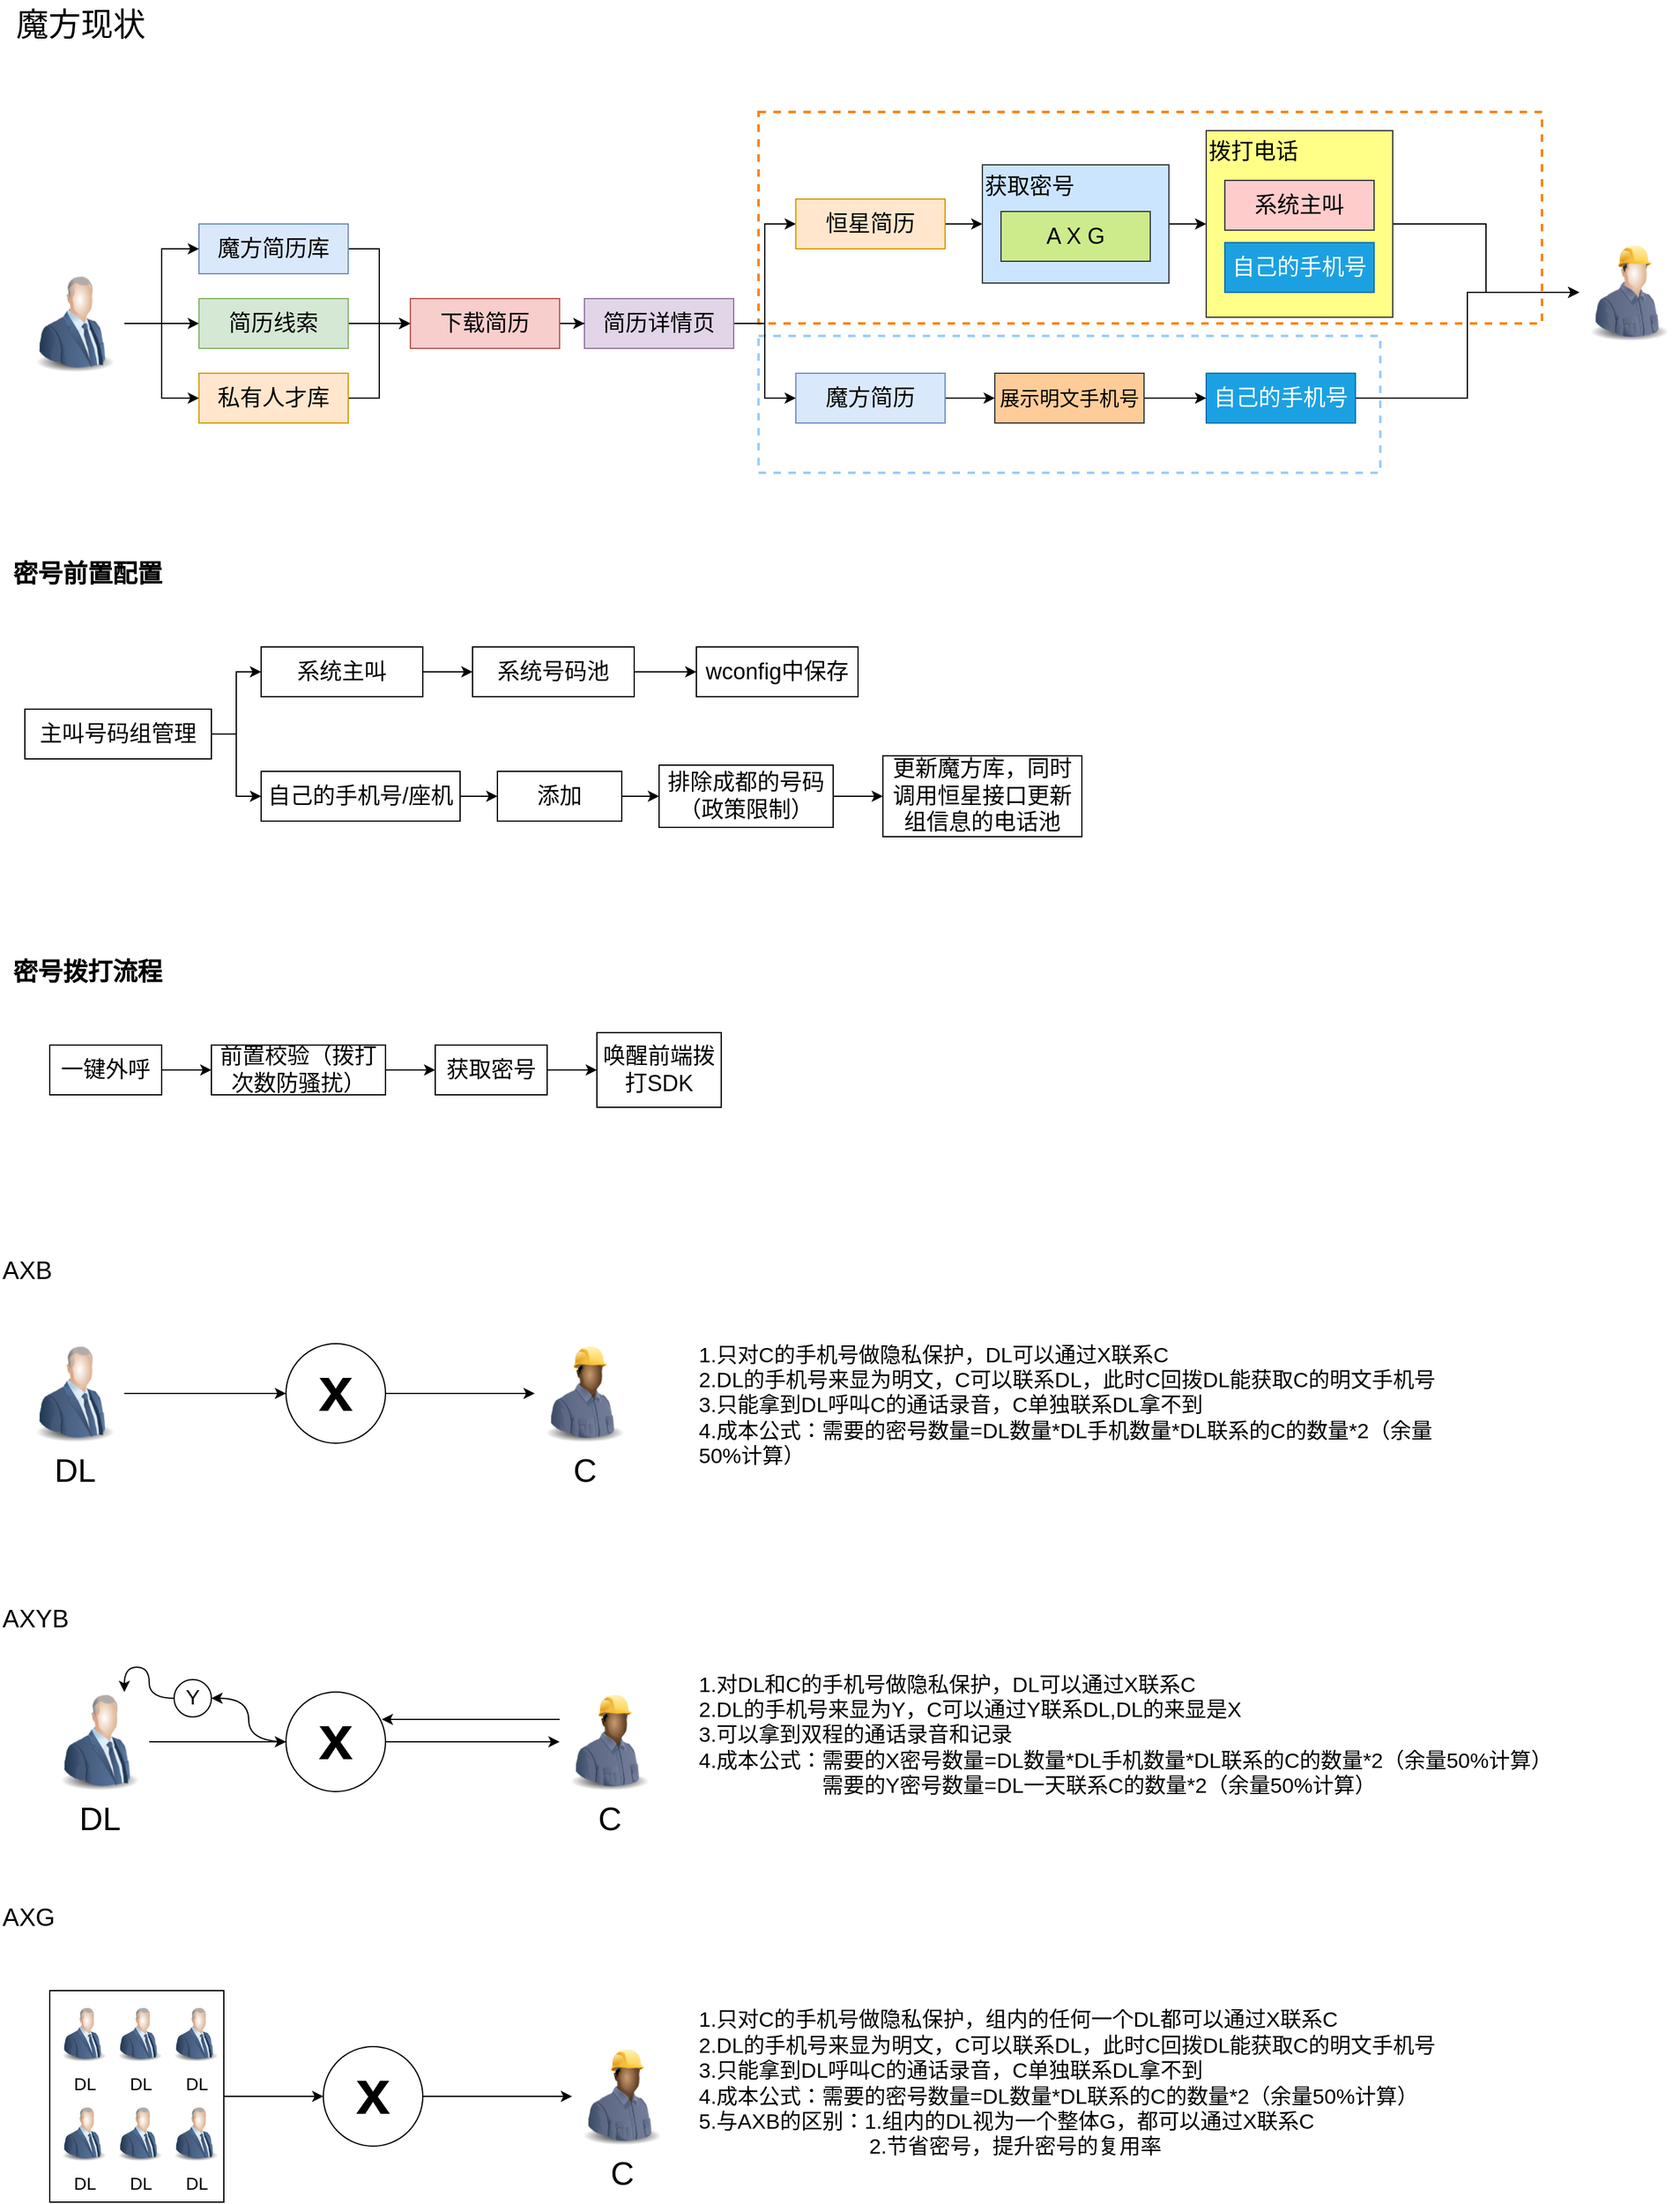 <mxfile version="24.2.1" type="github">
  <diagram name="第 1 页" id="c8fIhuiG2VhrQn8hY_Cm">
    <mxGraphModel dx="1834" dy="1586" grid="1" gridSize="10" guides="1" tooltips="1" connect="1" arrows="1" fold="1" page="0" pageScale="1" pageWidth="827" pageHeight="1169" math="0" shadow="0">
      <root>
        <mxCell id="0" />
        <mxCell id="1" parent="0" />
        <mxCell id="OGyPYaXYTlwn-IDak6KF-35" style="edgeStyle=orthogonalEdgeStyle;rounded=0;orthogonalLoop=1;jettySize=auto;html=1;entryX=0;entryY=0.5;entryDx=0;entryDy=0;" edge="1" parent="1" source="OGyPYaXYTlwn-IDak6KF-34" target="OGyPYaXYTlwn-IDak6KF-27">
          <mxGeometry relative="1" as="geometry" />
        </mxCell>
        <mxCell id="OGyPYaXYTlwn-IDak6KF-34" value="" style="rounded=0;whiteSpace=wrap;html=1;" vertex="1" parent="1">
          <mxGeometry x="-280" y="960" width="140" height="170" as="geometry" />
        </mxCell>
        <mxCell id="uIM-vCdFYYvPqXACWQKx-59" value="" style="rounded=0;whiteSpace=wrap;html=1;dashed=1;strokeColor=#99CCFF;strokeWidth=2;" parent="1" vertex="1">
          <mxGeometry x="290" y="-370" width="500" height="110" as="geometry" />
        </mxCell>
        <mxCell id="uIM-vCdFYYvPqXACWQKx-58" value="" style="rounded=0;whiteSpace=wrap;html=1;dashed=1;strokeColor=#FF8000;strokeWidth=2;" parent="1" vertex="1">
          <mxGeometry x="290" y="-550" width="630" height="170" as="geometry" />
        </mxCell>
        <mxCell id="uIM-vCdFYYvPqXACWQKx-68" style="edgeStyle=orthogonalEdgeStyle;rounded=0;orthogonalLoop=1;jettySize=auto;html=1;entryX=0;entryY=0.5;entryDx=0;entryDy=0;" parent="1" source="uIM-vCdFYYvPqXACWQKx-2" target="uIM-vCdFYYvPqXACWQKx-65" edge="1">
          <mxGeometry relative="1" as="geometry" />
        </mxCell>
        <mxCell id="uIM-vCdFYYvPqXACWQKx-69" style="edgeStyle=orthogonalEdgeStyle;rounded=0;orthogonalLoop=1;jettySize=auto;html=1;entryX=0;entryY=0.5;entryDx=0;entryDy=0;" parent="1" source="uIM-vCdFYYvPqXACWQKx-2" target="uIM-vCdFYYvPqXACWQKx-67" edge="1">
          <mxGeometry relative="1" as="geometry" />
        </mxCell>
        <mxCell id="uIM-vCdFYYvPqXACWQKx-2" value="主叫号码组管理" style="rounded=0;whiteSpace=wrap;html=1;fontSize=18;" parent="1" vertex="1">
          <mxGeometry x="-300" y="-70" width="150" height="40" as="geometry" />
        </mxCell>
        <mxCell id="uIM-vCdFYYvPqXACWQKx-27" style="edgeStyle=orthogonalEdgeStyle;rounded=0;orthogonalLoop=1;jettySize=auto;html=1;entryX=0;entryY=0.5;entryDx=0;entryDy=0;" parent="1" source="uIM-vCdFYYvPqXACWQKx-7" target="uIM-vCdFYYvPqXACWQKx-25" edge="1">
          <mxGeometry relative="1" as="geometry" />
        </mxCell>
        <mxCell id="uIM-vCdFYYvPqXACWQKx-7" value="魔方简历库" style="rounded=0;whiteSpace=wrap;html=1;fontSize=18;fillColor=#dae8fc;strokeColor=#6c8ebf;" parent="1" vertex="1">
          <mxGeometry x="-160" y="-460" width="120" height="40" as="geometry" />
        </mxCell>
        <mxCell id="uIM-vCdFYYvPqXACWQKx-10" style="edgeStyle=orthogonalEdgeStyle;rounded=0;orthogonalLoop=1;jettySize=auto;html=1;entryX=0;entryY=0.5;entryDx=0;entryDy=0;" parent="1" source="uIM-vCdFYYvPqXACWQKx-9" target="uIM-vCdFYYvPqXACWQKx-7" edge="1">
          <mxGeometry relative="1" as="geometry" />
        </mxCell>
        <mxCell id="uIM-vCdFYYvPqXACWQKx-12" style="edgeStyle=orthogonalEdgeStyle;rounded=0;orthogonalLoop=1;jettySize=auto;html=1;entryX=0;entryY=0.5;entryDx=0;entryDy=0;" parent="1" source="uIM-vCdFYYvPqXACWQKx-9" target="uIM-vCdFYYvPqXACWQKx-11" edge="1">
          <mxGeometry relative="1" as="geometry" />
        </mxCell>
        <mxCell id="uIM-vCdFYYvPqXACWQKx-63" style="edgeStyle=orthogonalEdgeStyle;rounded=0;orthogonalLoop=1;jettySize=auto;html=1;entryX=0;entryY=0.5;entryDx=0;entryDy=0;" parent="1" source="uIM-vCdFYYvPqXACWQKx-9" target="uIM-vCdFYYvPqXACWQKx-62" edge="1">
          <mxGeometry relative="1" as="geometry" />
        </mxCell>
        <mxCell id="uIM-vCdFYYvPqXACWQKx-9" value="" style="image;html=1;image=img/lib/clip_art/people/Suit_Man_Blue_128x128.png" parent="1" vertex="1">
          <mxGeometry x="-300" y="-420" width="80" height="80" as="geometry" />
        </mxCell>
        <mxCell id="uIM-vCdFYYvPqXACWQKx-28" style="edgeStyle=orthogonalEdgeStyle;rounded=0;orthogonalLoop=1;jettySize=auto;html=1;entryX=0;entryY=0.5;entryDx=0;entryDy=0;" parent="1" source="uIM-vCdFYYvPqXACWQKx-11" target="uIM-vCdFYYvPqXACWQKx-25" edge="1">
          <mxGeometry relative="1" as="geometry" />
        </mxCell>
        <mxCell id="uIM-vCdFYYvPqXACWQKx-11" value="私有人才库" style="rounded=0;whiteSpace=wrap;html=1;fontSize=18;fillColor=#ffe6cc;strokeColor=#d79b00;" parent="1" vertex="1">
          <mxGeometry x="-160" y="-340" width="120" height="40" as="geometry" />
        </mxCell>
        <mxCell id="uIM-vCdFYYvPqXACWQKx-23" style="edgeStyle=orthogonalEdgeStyle;rounded=0;orthogonalLoop=1;jettySize=auto;html=1;entryX=0;entryY=0.5;entryDx=0;entryDy=0;" parent="1" source="uIM-vCdFYYvPqXACWQKx-13" target="uIM-vCdFYYvPqXACWQKx-22" edge="1">
          <mxGeometry relative="1" as="geometry" />
        </mxCell>
        <mxCell id="uIM-vCdFYYvPqXACWQKx-24" style="edgeStyle=orthogonalEdgeStyle;rounded=0;orthogonalLoop=1;jettySize=auto;html=1;entryX=0;entryY=0.5;entryDx=0;entryDy=0;" parent="1" source="uIM-vCdFYYvPqXACWQKx-13" target="uIM-vCdFYYvPqXACWQKx-19" edge="1">
          <mxGeometry relative="1" as="geometry" />
        </mxCell>
        <mxCell id="uIM-vCdFYYvPqXACWQKx-13" value="简历详情页" style="rounded=0;whiteSpace=wrap;html=1;fontSize=18;fillColor=#e1d5e7;strokeColor=#9673a6;" parent="1" vertex="1">
          <mxGeometry x="150" y="-400" width="120" height="40" as="geometry" />
        </mxCell>
        <mxCell id="uIM-vCdFYYvPqXACWQKx-30" value="" style="edgeStyle=orthogonalEdgeStyle;rounded=0;orthogonalLoop=1;jettySize=auto;html=1;" parent="1" source="uIM-vCdFYYvPqXACWQKx-19" target="uIM-vCdFYYvPqXACWQKx-29" edge="1">
          <mxGeometry relative="1" as="geometry" />
        </mxCell>
        <mxCell id="uIM-vCdFYYvPqXACWQKx-19" value="恒星简历" style="rounded=0;whiteSpace=wrap;html=1;fontSize=18;fillColor=#ffe6cc;strokeColor=#d79b00;" parent="1" vertex="1">
          <mxGeometry x="320" y="-480" width="120" height="40" as="geometry" />
        </mxCell>
        <mxCell id="uIM-vCdFYYvPqXACWQKx-34" value="" style="edgeStyle=orthogonalEdgeStyle;rounded=0;orthogonalLoop=1;jettySize=auto;html=1;" parent="1" source="uIM-vCdFYYvPqXACWQKx-22" target="uIM-vCdFYYvPqXACWQKx-33" edge="1">
          <mxGeometry relative="1" as="geometry" />
        </mxCell>
        <mxCell id="uIM-vCdFYYvPqXACWQKx-22" value="魔方简历" style="rounded=0;whiteSpace=wrap;html=1;fontSize=18;fillColor=#dae8fc;strokeColor=#6c8ebf;" parent="1" vertex="1">
          <mxGeometry x="320" y="-340" width="120" height="40" as="geometry" />
        </mxCell>
        <mxCell id="uIM-vCdFYYvPqXACWQKx-26" style="edgeStyle=orthogonalEdgeStyle;rounded=0;orthogonalLoop=1;jettySize=auto;html=1;entryX=0;entryY=0.5;entryDx=0;entryDy=0;" parent="1" source="uIM-vCdFYYvPqXACWQKx-25" target="uIM-vCdFYYvPqXACWQKx-13" edge="1">
          <mxGeometry relative="1" as="geometry" />
        </mxCell>
        <mxCell id="uIM-vCdFYYvPqXACWQKx-25" value="下载简历" style="rounded=0;whiteSpace=wrap;html=1;fontSize=18;fillColor=#f8cecc;strokeColor=#b85450;" parent="1" vertex="1">
          <mxGeometry x="10" y="-400" width="120" height="40" as="geometry" />
        </mxCell>
        <mxCell id="uIM-vCdFYYvPqXACWQKx-37" style="edgeStyle=orthogonalEdgeStyle;rounded=0;orthogonalLoop=1;jettySize=auto;html=1;entryX=0;entryY=0.5;entryDx=0;entryDy=0;" parent="1" source="uIM-vCdFYYvPqXACWQKx-29" target="uIM-vCdFYYvPqXACWQKx-31" edge="1">
          <mxGeometry relative="1" as="geometry" />
        </mxCell>
        <mxCell id="uIM-vCdFYYvPqXACWQKx-29" value="获取密号" style="rounded=0;whiteSpace=wrap;html=1;fontSize=18;align=left;verticalAlign=top;fillColor=#cce5ff;strokeColor=#36393d;" parent="1" vertex="1">
          <mxGeometry x="470" y="-507.5" width="150" height="95" as="geometry" />
        </mxCell>
        <mxCell id="uIM-vCdFYYvPqXACWQKx-56" style="edgeStyle=orthogonalEdgeStyle;rounded=0;orthogonalLoop=1;jettySize=auto;html=1;" parent="1" source="uIM-vCdFYYvPqXACWQKx-31" target="uIM-vCdFYYvPqXACWQKx-55" edge="1">
          <mxGeometry relative="1" as="geometry" />
        </mxCell>
        <mxCell id="uIM-vCdFYYvPqXACWQKx-31" value="拨打电话" style="rounded=0;whiteSpace=wrap;html=1;fontSize=18;verticalAlign=top;align=left;fillColor=#ffff88;strokeColor=#36393d;" parent="1" vertex="1">
          <mxGeometry x="650" y="-535" width="150" height="150" as="geometry" />
        </mxCell>
        <mxCell id="uIM-vCdFYYvPqXACWQKx-50" style="edgeStyle=orthogonalEdgeStyle;rounded=0;orthogonalLoop=1;jettySize=auto;html=1;entryX=0;entryY=0.5;entryDx=0;entryDy=0;" parent="1" source="uIM-vCdFYYvPqXACWQKx-33" target="uIM-vCdFYYvPqXACWQKx-49" edge="1">
          <mxGeometry relative="1" as="geometry" />
        </mxCell>
        <mxCell id="uIM-vCdFYYvPqXACWQKx-33" value="展示明文手机号" style="rounded=0;whiteSpace=wrap;html=1;fontSize=16;fillColor=#ffcc99;strokeColor=#36393d;" parent="1" vertex="1">
          <mxGeometry x="480" y="-340" width="120" height="40" as="geometry" />
        </mxCell>
        <mxCell id="uIM-vCdFYYvPqXACWQKx-57" style="edgeStyle=orthogonalEdgeStyle;rounded=0;orthogonalLoop=1;jettySize=auto;html=1;entryX=0;entryY=0.5;entryDx=0;entryDy=0;" parent="1" source="uIM-vCdFYYvPqXACWQKx-49" target="uIM-vCdFYYvPqXACWQKx-55" edge="1">
          <mxGeometry relative="1" as="geometry" />
        </mxCell>
        <mxCell id="uIM-vCdFYYvPqXACWQKx-49" value="自己的手机号" style="rounded=0;whiteSpace=wrap;html=1;fontSize=18;fillColor=#1ba1e2;strokeColor=#006EAF;fontColor=#ffffff;" parent="1" vertex="1">
          <mxGeometry x="650" y="-340" width="120" height="40" as="geometry" />
        </mxCell>
        <mxCell id="uIM-vCdFYYvPqXACWQKx-51" value="系统主叫" style="rounded=0;whiteSpace=wrap;html=1;fontSize=18;fillColor=#ffcccc;strokeColor=#36393d;" parent="1" vertex="1">
          <mxGeometry x="665" y="-495" width="120" height="40" as="geometry" />
        </mxCell>
        <mxCell id="uIM-vCdFYYvPqXACWQKx-52" value="自己的手机号" style="rounded=0;whiteSpace=wrap;html=1;fontSize=18;fillColor=#1ba1e2;strokeColor=#006EAF;fontColor=#ffffff;" parent="1" vertex="1">
          <mxGeometry x="665" y="-445" width="120" height="40" as="geometry" />
        </mxCell>
        <mxCell id="uIM-vCdFYYvPqXACWQKx-55" value="" style="image;html=1;image=img/lib/clip_art/people/Construction_Worker_Man_128x128.png" parent="1" vertex="1">
          <mxGeometry x="950" y="-445" width="80" height="80" as="geometry" />
        </mxCell>
        <mxCell id="uIM-vCdFYYvPqXACWQKx-60" value="魔方现状" style="text;html=1;strokeColor=none;fillColor=none;align=center;verticalAlign=middle;whiteSpace=wrap;rounded=0;fontSize=26;" parent="1" vertex="1">
          <mxGeometry x="-320" y="-640" width="130" height="40" as="geometry" />
        </mxCell>
        <mxCell id="uIM-vCdFYYvPqXACWQKx-61" value="A X G" style="rounded=0;whiteSpace=wrap;html=1;fontSize=18;fillColor=#cdeb8b;strokeColor=#36393d;" parent="1" vertex="1">
          <mxGeometry x="485" y="-470" width="120" height="40" as="geometry" />
        </mxCell>
        <mxCell id="uIM-vCdFYYvPqXACWQKx-64" style="edgeStyle=orthogonalEdgeStyle;rounded=0;orthogonalLoop=1;jettySize=auto;html=1;" parent="1" source="uIM-vCdFYYvPqXACWQKx-62" edge="1">
          <mxGeometry relative="1" as="geometry">
            <mxPoint x="10" y="-380" as="targetPoint" />
          </mxGeometry>
        </mxCell>
        <mxCell id="uIM-vCdFYYvPqXACWQKx-62" value="简历线索" style="rounded=0;whiteSpace=wrap;html=1;fontSize=18;fillColor=#d5e8d4;strokeColor=#82b366;" parent="1" vertex="1">
          <mxGeometry x="-160" y="-400" width="120" height="40" as="geometry" />
        </mxCell>
        <mxCell id="uIM-vCdFYYvPqXACWQKx-77" value="" style="edgeStyle=orthogonalEdgeStyle;rounded=0;orthogonalLoop=1;jettySize=auto;html=1;" parent="1" source="uIM-vCdFYYvPqXACWQKx-65" target="uIM-vCdFYYvPqXACWQKx-76" edge="1">
          <mxGeometry relative="1" as="geometry" />
        </mxCell>
        <mxCell id="uIM-vCdFYYvPqXACWQKx-65" value="系统主叫" style="rounded=0;whiteSpace=wrap;html=1;fontSize=18;" parent="1" vertex="1">
          <mxGeometry x="-110" y="-120" width="130" height="40" as="geometry" />
        </mxCell>
        <mxCell id="uIM-vCdFYYvPqXACWQKx-71" value="" style="edgeStyle=orthogonalEdgeStyle;rounded=0;orthogonalLoop=1;jettySize=auto;html=1;" parent="1" source="uIM-vCdFYYvPqXACWQKx-67" target="uIM-vCdFYYvPqXACWQKx-70" edge="1">
          <mxGeometry relative="1" as="geometry" />
        </mxCell>
        <mxCell id="uIM-vCdFYYvPqXACWQKx-67" value="自己的手机号/座机" style="rounded=0;whiteSpace=wrap;html=1;fontSize=18;" parent="1" vertex="1">
          <mxGeometry x="-110" y="-20" width="160" height="40" as="geometry" />
        </mxCell>
        <mxCell id="uIM-vCdFYYvPqXACWQKx-73" value="" style="edgeStyle=orthogonalEdgeStyle;rounded=0;orthogonalLoop=1;jettySize=auto;html=1;" parent="1" source="uIM-vCdFYYvPqXACWQKx-70" target="uIM-vCdFYYvPqXACWQKx-72" edge="1">
          <mxGeometry relative="1" as="geometry" />
        </mxCell>
        <mxCell id="uIM-vCdFYYvPqXACWQKx-70" value="添加" style="rounded=0;whiteSpace=wrap;html=1;fontSize=18;" parent="1" vertex="1">
          <mxGeometry x="80" y="-20" width="100" height="40" as="geometry" />
        </mxCell>
        <mxCell id="uIM-vCdFYYvPqXACWQKx-75" value="" style="edgeStyle=orthogonalEdgeStyle;rounded=0;orthogonalLoop=1;jettySize=auto;html=1;" parent="1" source="uIM-vCdFYYvPqXACWQKx-72" target="uIM-vCdFYYvPqXACWQKx-74" edge="1">
          <mxGeometry relative="1" as="geometry" />
        </mxCell>
        <mxCell id="uIM-vCdFYYvPqXACWQKx-72" value="排除成都的号码（政策限制）" style="rounded=0;whiteSpace=wrap;html=1;fontSize=18;" parent="1" vertex="1">
          <mxGeometry x="210" y="-25" width="140" height="50" as="geometry" />
        </mxCell>
        <mxCell id="uIM-vCdFYYvPqXACWQKx-74" value="更新魔方库，同时调用恒星接口更新组信息的电话池" style="rounded=0;whiteSpace=wrap;html=1;fontSize=18;" parent="1" vertex="1">
          <mxGeometry x="390" y="-32.5" width="160" height="65" as="geometry" />
        </mxCell>
        <mxCell id="uIM-vCdFYYvPqXACWQKx-79" value="" style="edgeStyle=orthogonalEdgeStyle;rounded=0;orthogonalLoop=1;jettySize=auto;html=1;" parent="1" source="uIM-vCdFYYvPqXACWQKx-76" target="uIM-vCdFYYvPqXACWQKx-78" edge="1">
          <mxGeometry relative="1" as="geometry" />
        </mxCell>
        <mxCell id="uIM-vCdFYYvPqXACWQKx-76" value="系统号码池" style="rounded=0;whiteSpace=wrap;html=1;fontSize=18;" parent="1" vertex="1">
          <mxGeometry x="60" y="-120" width="130" height="40" as="geometry" />
        </mxCell>
        <mxCell id="uIM-vCdFYYvPqXACWQKx-78" value="wconfig中保存" style="rounded=0;whiteSpace=wrap;html=1;fontSize=18;" parent="1" vertex="1">
          <mxGeometry x="240" y="-120" width="130" height="40" as="geometry" />
        </mxCell>
        <mxCell id="uIM-vCdFYYvPqXACWQKx-80" value="密号前置配置" style="text;html=1;align=center;verticalAlign=middle;resizable=0;points=[];autosize=1;strokeColor=none;fillColor=none;fontSize=20;fontStyle=1" parent="1" vertex="1">
          <mxGeometry x="-320" y="-200" width="140" height="40" as="geometry" />
        </mxCell>
        <mxCell id="uIM-vCdFYYvPqXACWQKx-81" value="密号拨打流程" style="text;html=1;align=center;verticalAlign=middle;resizable=0;points=[];autosize=1;strokeColor=none;fillColor=none;fontSize=20;fontStyle=1" parent="1" vertex="1">
          <mxGeometry x="-320" y="120" width="140" height="40" as="geometry" />
        </mxCell>
        <mxCell id="uIM-vCdFYYvPqXACWQKx-85" value="" style="edgeStyle=orthogonalEdgeStyle;rounded=0;orthogonalLoop=1;jettySize=auto;html=1;" parent="1" source="uIM-vCdFYYvPqXACWQKx-83" target="uIM-vCdFYYvPqXACWQKx-84" edge="1">
          <mxGeometry relative="1" as="geometry" />
        </mxCell>
        <mxCell id="uIM-vCdFYYvPqXACWQKx-83" value="一键外呼" style="rounded=0;whiteSpace=wrap;html=1;fontSize=18;" parent="1" vertex="1">
          <mxGeometry x="-280" y="200" width="90" height="40" as="geometry" />
        </mxCell>
        <mxCell id="uIM-vCdFYYvPqXACWQKx-87" value="" style="edgeStyle=orthogonalEdgeStyle;rounded=0;orthogonalLoop=1;jettySize=auto;html=1;" parent="1" source="uIM-vCdFYYvPqXACWQKx-84" target="uIM-vCdFYYvPqXACWQKx-86" edge="1">
          <mxGeometry relative="1" as="geometry" />
        </mxCell>
        <mxCell id="uIM-vCdFYYvPqXACWQKx-84" value="前置校验（拨打次数防骚扰）" style="rounded=0;whiteSpace=wrap;html=1;fontSize=18;" parent="1" vertex="1">
          <mxGeometry x="-150" y="200" width="140" height="40" as="geometry" />
        </mxCell>
        <mxCell id="uIM-vCdFYYvPqXACWQKx-89" value="" style="edgeStyle=orthogonalEdgeStyle;rounded=0;orthogonalLoop=1;jettySize=auto;html=1;" parent="1" source="uIM-vCdFYYvPqXACWQKx-86" target="uIM-vCdFYYvPqXACWQKx-88" edge="1">
          <mxGeometry relative="1" as="geometry" />
        </mxCell>
        <mxCell id="uIM-vCdFYYvPqXACWQKx-86" value="获取密号" style="rounded=0;whiteSpace=wrap;html=1;fontSize=18;" parent="1" vertex="1">
          <mxGeometry x="30" y="200" width="90" height="40" as="geometry" />
        </mxCell>
        <mxCell id="uIM-vCdFYYvPqXACWQKx-88" value="唤醒前端拨打SDK" style="rounded=0;whiteSpace=wrap;html=1;fontSize=18;" parent="1" vertex="1">
          <mxGeometry x="160" y="190" width="100" height="60" as="geometry" />
        </mxCell>
        <mxCell id="uIM-vCdFYYvPqXACWQKx-90" value="AXB" style="text;html=1;align=left;verticalAlign=middle;resizable=0;points=[];autosize=1;strokeColor=none;fillColor=none;fontSize=20;" parent="1" vertex="1">
          <mxGeometry x="-320" y="360" width="60" height="40" as="geometry" />
        </mxCell>
        <mxCell id="uIM-vCdFYYvPqXACWQKx-91" value="AXYB" style="text;html=1;align=left;verticalAlign=middle;resizable=0;points=[];autosize=1;strokeColor=none;fillColor=none;fontSize=20;" parent="1" vertex="1">
          <mxGeometry x="-320" y="640" width="80" height="40" as="geometry" />
        </mxCell>
        <mxCell id="uIM-vCdFYYvPqXACWQKx-93" value="AXG" style="text;html=1;align=left;verticalAlign=middle;resizable=0;points=[];autosize=1;strokeColor=none;fillColor=none;fontSize=20;" parent="1" vertex="1">
          <mxGeometry x="-320" y="880" width="70" height="40" as="geometry" />
        </mxCell>
        <mxCell id="OGyPYaXYTlwn-IDak6KF-4" style="edgeStyle=orthogonalEdgeStyle;rounded=0;orthogonalLoop=1;jettySize=auto;html=1;entryX=0;entryY=0.5;entryDx=0;entryDy=0;" edge="1" parent="1" source="OGyPYaXYTlwn-IDak6KF-1" target="OGyPYaXYTlwn-IDak6KF-3">
          <mxGeometry relative="1" as="geometry" />
        </mxCell>
        <mxCell id="OGyPYaXYTlwn-IDak6KF-1" value="DL" style="image;html=1;image=img/lib/clip_art/people/Suit_Man_Blue_128x128.png;fontSize=26;" vertex="1" parent="1">
          <mxGeometry x="-300" y="440" width="80" height="80" as="geometry" />
        </mxCell>
        <mxCell id="OGyPYaXYTlwn-IDak6KF-2" value="C" style="image;html=1;image=img/lib/clip_art/people/Construction_Worker_Man_Black_128x128.png;fontSize=26;" vertex="1" parent="1">
          <mxGeometry x="110" y="440" width="80" height="80" as="geometry" />
        </mxCell>
        <mxCell id="OGyPYaXYTlwn-IDak6KF-5" style="edgeStyle=orthogonalEdgeStyle;rounded=0;orthogonalLoop=1;jettySize=auto;html=1;" edge="1" parent="1" source="OGyPYaXYTlwn-IDak6KF-3" target="OGyPYaXYTlwn-IDak6KF-2">
          <mxGeometry relative="1" as="geometry" />
        </mxCell>
        <mxCell id="OGyPYaXYTlwn-IDak6KF-3" value="x" style="ellipse;whiteSpace=wrap;html=1;aspect=fixed;fontSize=50;fontStyle=1;align=center;verticalAlign=top;" vertex="1" parent="1">
          <mxGeometry x="-90" y="440" width="80" height="80" as="geometry" />
        </mxCell>
        <mxCell id="OGyPYaXYTlwn-IDak6KF-7" value="1.只对C的手机号做隐私保护，DL可以通过X联系C&lt;br style=&quot;font-size: 17px;&quot;&gt;2.DL的手机号来显为明文，C可以联系DL，此时C回拨DL能获取C的明文手机号&lt;br&gt;3.只能拿到DL呼叫C的通话录音，C单独联系DL拿不到&lt;div&gt;4.成本公式：需要的密号数量=DL数量*DL手机数量*DL联系的C的数量*2（余量50%计算）&lt;/div&gt;" style="text;html=1;align=left;verticalAlign=middle;whiteSpace=wrap;rounded=0;fontSize=17;" vertex="1" parent="1">
          <mxGeometry x="240" y="440" width="610" height="100" as="geometry" />
        </mxCell>
        <mxCell id="OGyPYaXYTlwn-IDak6KF-8" style="edgeStyle=orthogonalEdgeStyle;rounded=0;orthogonalLoop=1;jettySize=auto;html=1;entryX=0;entryY=0.5;entryDx=0;entryDy=0;" edge="1" parent="1" source="OGyPYaXYTlwn-IDak6KF-9" target="OGyPYaXYTlwn-IDak6KF-12">
          <mxGeometry relative="1" as="geometry" />
        </mxCell>
        <mxCell id="OGyPYaXYTlwn-IDak6KF-9" value="DL" style="image;html=1;image=img/lib/clip_art/people/Suit_Man_Blue_128x128.png;fontSize=26;" vertex="1" parent="1">
          <mxGeometry x="-280" y="720" width="80" height="80" as="geometry" />
        </mxCell>
        <mxCell id="OGyPYaXYTlwn-IDak6KF-10" value="C" style="image;html=1;image=img/lib/clip_art/people/Construction_Worker_Man_Black_128x128.png;fontSize=26;" vertex="1" parent="1">
          <mxGeometry x="130" y="720" width="80" height="80" as="geometry" />
        </mxCell>
        <mxCell id="OGyPYaXYTlwn-IDak6KF-11" style="edgeStyle=orthogonalEdgeStyle;rounded=0;orthogonalLoop=1;jettySize=auto;html=1;" edge="1" parent="1" source="OGyPYaXYTlwn-IDak6KF-12" target="OGyPYaXYTlwn-IDak6KF-10">
          <mxGeometry relative="1" as="geometry" />
        </mxCell>
        <mxCell id="OGyPYaXYTlwn-IDak6KF-15" style="edgeStyle=orthogonalEdgeStyle;rounded=0;orthogonalLoop=1;jettySize=auto;html=1;entryX=1;entryY=0.5;entryDx=0;entryDy=0;curved=1;" edge="1" parent="1" source="OGyPYaXYTlwn-IDak6KF-12" target="OGyPYaXYTlwn-IDak6KF-13">
          <mxGeometry relative="1" as="geometry" />
        </mxCell>
        <mxCell id="OGyPYaXYTlwn-IDak6KF-12" value="x" style="ellipse;whiteSpace=wrap;html=1;aspect=fixed;fontSize=50;fontStyle=1;align=center;verticalAlign=top;" vertex="1" parent="1">
          <mxGeometry x="-90" y="720" width="80" height="80" as="geometry" />
        </mxCell>
        <mxCell id="OGyPYaXYTlwn-IDak6KF-16" style="edgeStyle=orthogonalEdgeStyle;rounded=0;orthogonalLoop=1;jettySize=auto;html=1;entryX=0.75;entryY=0;entryDx=0;entryDy=0;curved=1;" edge="1" parent="1" source="OGyPYaXYTlwn-IDak6KF-13" target="OGyPYaXYTlwn-IDak6KF-9">
          <mxGeometry relative="1" as="geometry" />
        </mxCell>
        <mxCell id="OGyPYaXYTlwn-IDak6KF-13" value="Y" style="ellipse;whiteSpace=wrap;html=1;aspect=fixed;fontSize=17;" vertex="1" parent="1">
          <mxGeometry x="-180" y="710" width="30" height="30" as="geometry" />
        </mxCell>
        <mxCell id="OGyPYaXYTlwn-IDak6KF-14" style="edgeStyle=orthogonalEdgeStyle;rounded=0;orthogonalLoop=1;jettySize=auto;html=1;entryX=0.963;entryY=0.275;entryDx=0;entryDy=0;entryPerimeter=0;" edge="1" parent="1" source="OGyPYaXYTlwn-IDak6KF-10" target="OGyPYaXYTlwn-IDak6KF-12">
          <mxGeometry relative="1" as="geometry">
            <Array as="points">
              <mxPoint x="100" y="742" />
              <mxPoint x="100" y="742" />
            </Array>
          </mxGeometry>
        </mxCell>
        <mxCell id="OGyPYaXYTlwn-IDak6KF-17" value="1.对DL和C的手机号做隐私保护，DL可以通过X联系C&lt;br style=&quot;font-size: 17px;&quot;&gt;2.DL的手机号来显为Y，C可以通过Y联系DL,DL的来显是X&lt;br&gt;3.可以拿到双程的通话录音和记录&lt;div&gt;4.成本公式：需要的X密号数量=DL数量*DL手机数量&lt;span style=&quot;background-color: initial;&quot;&gt;*DL联系的C的数量&lt;/span&gt;&lt;span style=&quot;background-color: initial;&quot;&gt;*2（余量50%计算）&lt;/span&gt;&lt;/div&gt;&lt;div&gt;&amp;nbsp; &amp;nbsp; &amp;nbsp; &amp;nbsp; &amp;nbsp; &amp;nbsp; &amp;nbsp; &amp;nbsp; &amp;nbsp; &amp;nbsp; &amp;nbsp;需要的Y密号数量=DL一天联系C的数量*2&lt;span style=&quot;background-color: initial;&quot;&gt;（余量50%计算）&lt;/span&gt;&lt;/div&gt;" style="text;html=1;align=left;verticalAlign=middle;whiteSpace=wrap;rounded=0;fontSize=17;" vertex="1" parent="1">
          <mxGeometry x="240" y="690" width="750" height="130" as="geometry" />
        </mxCell>
        <mxCell id="OGyPYaXYTlwn-IDak6KF-24" value="DL" style="image;html=1;image=img/lib/clip_art/people/Suit_Man_Blue_128x128.png;fontSize=14;" vertex="1" parent="1">
          <mxGeometry x="-275" y="970" width="45" height="50" as="geometry" />
        </mxCell>
        <mxCell id="OGyPYaXYTlwn-IDak6KF-25" value="C" style="image;html=1;image=img/lib/clip_art/people/Construction_Worker_Man_Black_128x128.png;fontSize=26;" vertex="1" parent="1">
          <mxGeometry x="140" y="1005" width="80" height="80" as="geometry" />
        </mxCell>
        <mxCell id="OGyPYaXYTlwn-IDak6KF-26" style="edgeStyle=orthogonalEdgeStyle;rounded=0;orthogonalLoop=1;jettySize=auto;html=1;" edge="1" parent="1" source="OGyPYaXYTlwn-IDak6KF-27" target="OGyPYaXYTlwn-IDak6KF-25">
          <mxGeometry relative="1" as="geometry" />
        </mxCell>
        <mxCell id="OGyPYaXYTlwn-IDak6KF-27" value="x" style="ellipse;whiteSpace=wrap;html=1;aspect=fixed;fontSize=50;fontStyle=1;align=center;verticalAlign=top;" vertex="1" parent="1">
          <mxGeometry x="-60" y="1005" width="80" height="80" as="geometry" />
        </mxCell>
        <mxCell id="OGyPYaXYTlwn-IDak6KF-29" value="DL" style="image;html=1;image=img/lib/clip_art/people/Suit_Man_Blue_128x128.png;fontSize=14;" vertex="1" parent="1">
          <mxGeometry x="-230" y="970" width="45" height="50" as="geometry" />
        </mxCell>
        <mxCell id="OGyPYaXYTlwn-IDak6KF-30" value="DL" style="image;html=1;image=img/lib/clip_art/people/Suit_Man_Blue_128x128.png;fontSize=14;" vertex="1" parent="1">
          <mxGeometry x="-185" y="970" width="45" height="50" as="geometry" />
        </mxCell>
        <mxCell id="OGyPYaXYTlwn-IDak6KF-31" value="DL" style="image;html=1;image=img/lib/clip_art/people/Suit_Man_Blue_128x128.png;fontSize=14;" vertex="1" parent="1">
          <mxGeometry x="-275" y="1050" width="45" height="50" as="geometry" />
        </mxCell>
        <mxCell id="OGyPYaXYTlwn-IDak6KF-32" value="DL" style="image;html=1;image=img/lib/clip_art/people/Suit_Man_Blue_128x128.png;fontSize=14;" vertex="1" parent="1">
          <mxGeometry x="-230" y="1050" width="45" height="50" as="geometry" />
        </mxCell>
        <mxCell id="OGyPYaXYTlwn-IDak6KF-33" value="DL" style="image;html=1;image=img/lib/clip_art/people/Suit_Man_Blue_128x128.png;fontSize=14;" vertex="1" parent="1">
          <mxGeometry x="-185" y="1050" width="45" height="50" as="geometry" />
        </mxCell>
        <mxCell id="OGyPYaXYTlwn-IDak6KF-38" value="1.只对C的手机号做隐私保护，组内的任何一个DL都可以通过X联系C&lt;br style=&quot;font-size: 17px;&quot;&gt;2.DL的手机号来显为明文，C可以联系DL，此时C回拨DL能获取C的明文手机号&lt;br&gt;3.只能拿到DL呼叫C的通话录音，C单独联系DL拿不到&lt;div&gt;4.成本公式：需要的密号数量=DL数量*DL联系的C的数量*2（余量50%计算）&lt;br&gt;5.与AXB的区别：1.组内的DL视为一个整体G，都可以通过X联系C&lt;br&gt;&amp;nbsp; &amp;nbsp; &amp;nbsp; &amp;nbsp; &amp;nbsp; &amp;nbsp; &amp;nbsp; &amp;nbsp; &amp;nbsp; &amp;nbsp; &amp;nbsp; &amp;nbsp; &amp;nbsp; &amp;nbsp; &amp;nbsp;2.节省密号，提升密号的复用率&lt;/div&gt;" style="text;html=1;align=left;verticalAlign=middle;whiteSpace=wrap;rounded=0;fontSize=17;" vertex="1" parent="1">
          <mxGeometry x="240" y="960" width="680" height="150" as="geometry" />
        </mxCell>
      </root>
    </mxGraphModel>
  </diagram>
</mxfile>
